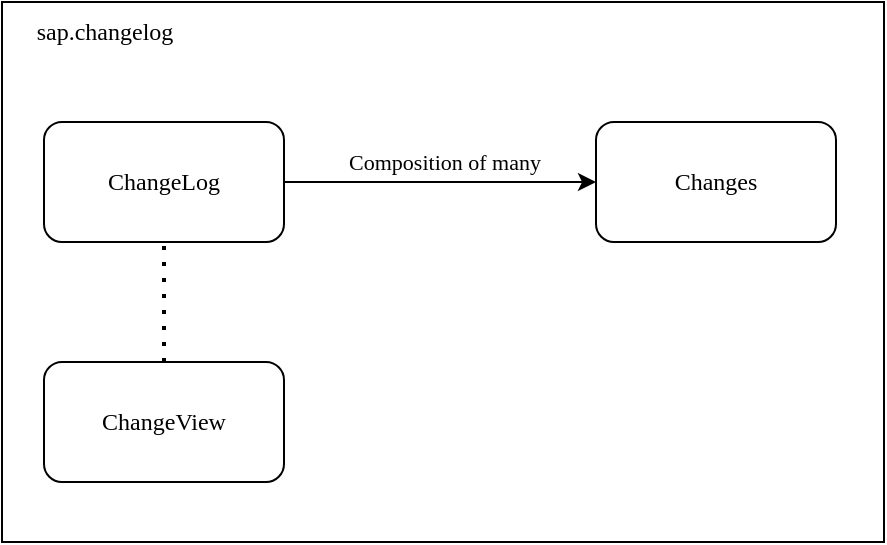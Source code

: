 <mxfile>
    <diagram id="aNjAnkiqTAELI93Zz9zl" name="Page-1">
        <mxGraphModel dx="965" dy="475" grid="1" gridSize="10" guides="1" tooltips="1" connect="1" arrows="1" fold="1" page="1" pageScale="1" pageWidth="827" pageHeight="1169" math="0" shadow="0">
            <root>
                <mxCell id="0"/>
                <mxCell id="1" parent="0"/>
                <mxCell id="9" value="" style="rounded=0;whiteSpace=wrap;html=1;" parent="1" vertex="1">
                    <mxGeometry x="179" y="350" width="441" height="270" as="geometry"/>
                </mxCell>
                <mxCell id="2" value="&lt;font face=&quot;Comic Sans MS&quot;&gt;ChangeLog&lt;/font&gt;" style="rounded=1;whiteSpace=wrap;html=1;" parent="1" vertex="1">
                    <mxGeometry x="200" y="410" width="120" height="60" as="geometry"/>
                </mxCell>
                <mxCell id="3" value="&lt;font face=&quot;Comic Sans MS&quot;&gt;Changes&lt;/font&gt;" style="rounded=1;whiteSpace=wrap;html=1;" parent="1" vertex="1">
                    <mxGeometry x="476" y="410" width="120" height="60" as="geometry"/>
                </mxCell>
                <mxCell id="4" value="&lt;font face=&quot;Comic Sans MS&quot;&gt;ChangeView&lt;/font&gt;" style="rounded=1;whiteSpace=wrap;html=1;" parent="1" vertex="1">
                    <mxGeometry x="200" y="530" width="120" height="60" as="geometry"/>
                </mxCell>
                <mxCell id="5" value="" style="endArrow=classic;html=1;entryX=0;entryY=0.5;entryDx=0;entryDy=0;" parent="1" source="2" target="3" edge="1">
                    <mxGeometry width="50" height="50" relative="1" as="geometry">
                        <mxPoint x="390" y="520" as="sourcePoint"/>
                        <mxPoint x="440" y="470" as="targetPoint"/>
                    </mxGeometry>
                </mxCell>
                <mxCell id="7" value="&lt;font face=&quot;Comic Sans MS&quot;&gt;Composition of many&lt;/font&gt;" style="edgeLabel;html=1;align=center;verticalAlign=middle;resizable=0;points=[];" parent="5" vertex="1" connectable="0">
                    <mxGeometry x="-0.339" y="1" relative="1" as="geometry">
                        <mxPoint x="28" y="-9" as="offset"/>
                    </mxGeometry>
                </mxCell>
                <mxCell id="6" value="" style="endArrow=none;dashed=1;html=1;dashPattern=1 3;strokeWidth=2;entryX=0.5;entryY=1;entryDx=0;entryDy=0;exitX=0.5;exitY=0;exitDx=0;exitDy=0;" parent="1" source="4" target="2" edge="1">
                    <mxGeometry width="50" height="50" relative="1" as="geometry">
                        <mxPoint x="390" y="520" as="sourcePoint"/>
                        <mxPoint x="440" y="470" as="targetPoint"/>
                    </mxGeometry>
                </mxCell>
                <mxCell id="8" value="&lt;font face=&quot;Comic Sans MS&quot;&gt;sap.changelog&lt;/font&gt;" style="text;html=1;align=center;verticalAlign=middle;resizable=0;points=[];autosize=1;strokeColor=none;fillColor=none;" parent="1" vertex="1">
                    <mxGeometry x="180" y="350" width="100" height="30" as="geometry"/>
                </mxCell>
            </root>
        </mxGraphModel>
    </diagram>
</mxfile>